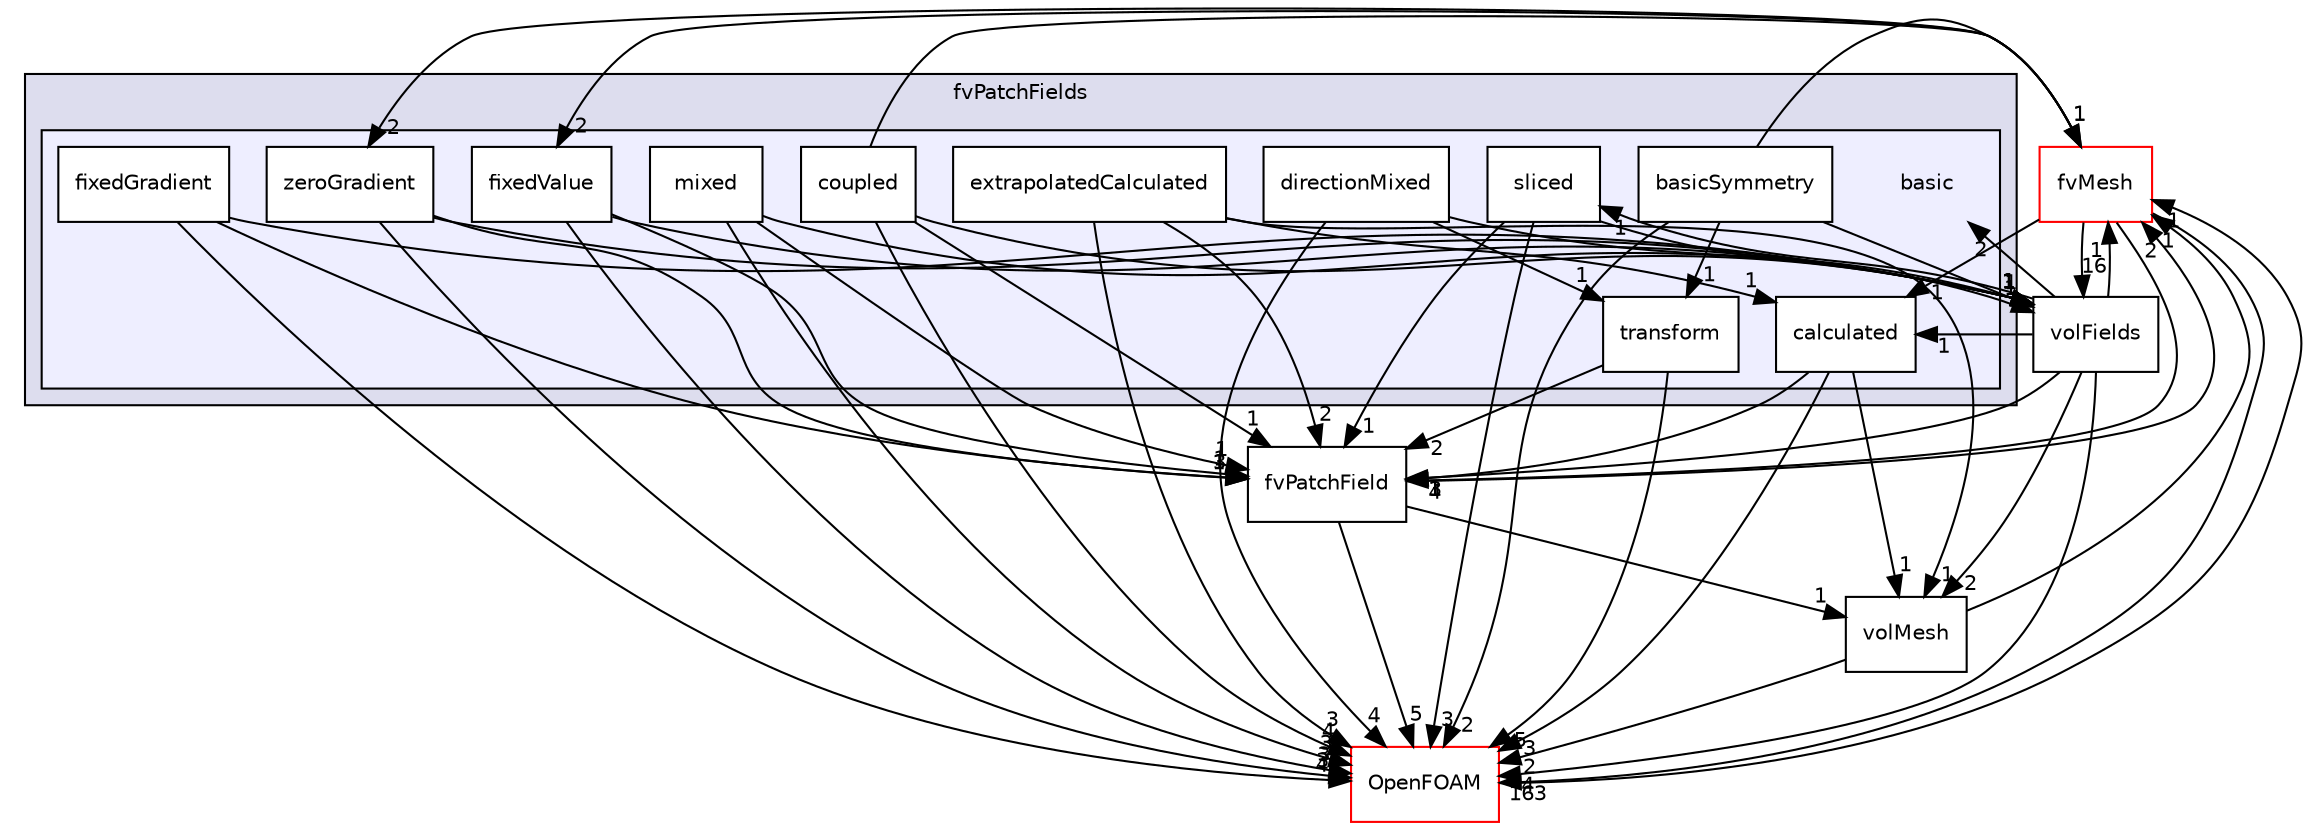 digraph "src/finiteVolume/fields/fvPatchFields/basic" {
  bgcolor=transparent;
  compound=true
  node [ fontsize="10", fontname="Helvetica"];
  edge [ labelfontsize="10", labelfontname="Helvetica"];
  subgraph clusterdir_a5850494bc77049b2a182260f0d1f703 {
    graph [ bgcolor="#ddddee", pencolor="black", label="fvPatchFields" fontname="Helvetica", fontsize="10", URL="dir_a5850494bc77049b2a182260f0d1f703.html"]
  subgraph clusterdir_546b14c9025d30bb5b92fa069dbdd82c {
    graph [ bgcolor="#eeeeff", pencolor="black", label="" URL="dir_546b14c9025d30bb5b92fa069dbdd82c.html"];
    dir_546b14c9025d30bb5b92fa069dbdd82c [shape=plaintext label="basic"];
    dir_6d4c915e8bbdb9098167fa614373fa7f [shape=box label="basicSymmetry" color="black" fillcolor="white" style="filled" URL="dir_6d4c915e8bbdb9098167fa614373fa7f.html"];
    dir_a0201b82c51fa1da75dacfe3ae38b4ae [shape=box label="calculated" color="black" fillcolor="white" style="filled" URL="dir_a0201b82c51fa1da75dacfe3ae38b4ae.html"];
    dir_08b92789dba2410395a2adfa89899a74 [shape=box label="coupled" color="black" fillcolor="white" style="filled" URL="dir_08b92789dba2410395a2adfa89899a74.html"];
    dir_19aefac0403ec26c4f1abba23987c6ec [shape=box label="directionMixed" color="black" fillcolor="white" style="filled" URL="dir_19aefac0403ec26c4f1abba23987c6ec.html"];
    dir_899dc76ada32d78c74f53590a4d2cd51 [shape=box label="extrapolatedCalculated" color="black" fillcolor="white" style="filled" URL="dir_899dc76ada32d78c74f53590a4d2cd51.html"];
    dir_e7596813ce3fe8a34bdf35b6923beb9d [shape=box label="fixedGradient" color="black" fillcolor="white" style="filled" URL="dir_e7596813ce3fe8a34bdf35b6923beb9d.html"];
    dir_b08207dba798d7588a6615c194403f6c [shape=box label="fixedValue" color="black" fillcolor="white" style="filled" URL="dir_b08207dba798d7588a6615c194403f6c.html"];
    dir_c411b072212d8e48f49763cbed7e3df9 [shape=box label="mixed" color="black" fillcolor="white" style="filled" URL="dir_c411b072212d8e48f49763cbed7e3df9.html"];
    dir_1290321db1acbd85e5fd318b9b4c1af3 [shape=box label="sliced" color="black" fillcolor="white" style="filled" URL="dir_1290321db1acbd85e5fd318b9b4c1af3.html"];
    dir_69500eee4066722e541f53a859e9d9bd [shape=box label="transform" color="black" fillcolor="white" style="filled" URL="dir_69500eee4066722e541f53a859e9d9bd.html"];
    dir_f946a054f25c963fb2e3d819dac35eee [shape=box label="zeroGradient" color="black" fillcolor="white" style="filled" URL="dir_f946a054f25c963fb2e3d819dac35eee.html"];
  }
  }
  dir_1a4209badf8dc5d7c181708103efea60 [shape=box label="volMesh" URL="dir_1a4209badf8dc5d7c181708103efea60.html"];
  dir_6b9423849569a7ee618201e7cfce9eaa [shape=box label="fvPatchField" URL="dir_6b9423849569a7ee618201e7cfce9eaa.html"];
  dir_c382fa095c9c33d8673c0dd60aaef275 [shape=box label="fvMesh" color="red" URL="dir_c382fa095c9c33d8673c0dd60aaef275.html"];
  dir_bd8bf7fa65467c460a50eacc456ce356 [shape=box label="volFields" URL="dir_bd8bf7fa65467c460a50eacc456ce356.html"];
  dir_c5473ff19b20e6ec4dfe5c310b3778a8 [shape=box label="OpenFOAM" color="red" URL="dir_c5473ff19b20e6ec4dfe5c310b3778a8.html"];
  dir_e7596813ce3fe8a34bdf35b6923beb9d->dir_6b9423849569a7ee618201e7cfce9eaa [headlabel="1", labeldistance=1.5 headhref="dir_000914_001011.html"];
  dir_e7596813ce3fe8a34bdf35b6923beb9d->dir_bd8bf7fa65467c460a50eacc456ce356 [headlabel="1", labeldistance=1.5 headhref="dir_000914_001032.html"];
  dir_e7596813ce3fe8a34bdf35b6923beb9d->dir_c5473ff19b20e6ec4dfe5c310b3778a8 [headlabel="4", labeldistance=1.5 headhref="dir_000914_001929.html"];
  dir_f946a054f25c963fb2e3d819dac35eee->dir_6b9423849569a7ee618201e7cfce9eaa [headlabel="3", labeldistance=1.5 headhref="dir_000919_001011.html"];
  dir_f946a054f25c963fb2e3d819dac35eee->dir_bd8bf7fa65467c460a50eacc456ce356 [headlabel="1", labeldistance=1.5 headhref="dir_000919_001032.html"];
  dir_f946a054f25c963fb2e3d819dac35eee->dir_c5473ff19b20e6ec4dfe5c310b3778a8 [headlabel="3", labeldistance=1.5 headhref="dir_000919_001929.html"];
  dir_1a4209badf8dc5d7c181708103efea60->dir_c382fa095c9c33d8673c0dd60aaef275 [headlabel="1", labeldistance=1.5 headhref="dir_001243_001097.html"];
  dir_1a4209badf8dc5d7c181708103efea60->dir_c5473ff19b20e6ec4dfe5c310b3778a8 [headlabel="2", labeldistance=1.5 headhref="dir_001243_001929.html"];
  dir_6b9423849569a7ee618201e7cfce9eaa->dir_1a4209badf8dc5d7c181708103efea60 [headlabel="1", labeldistance=1.5 headhref="dir_001011_001243.html"];
  dir_6b9423849569a7ee618201e7cfce9eaa->dir_c382fa095c9c33d8673c0dd60aaef275 [headlabel="2", labeldistance=1.5 headhref="dir_001011_001097.html"];
  dir_6b9423849569a7ee618201e7cfce9eaa->dir_c5473ff19b20e6ec4dfe5c310b3778a8 [headlabel="5", labeldistance=1.5 headhref="dir_001011_001929.html"];
  dir_c382fa095c9c33d8673c0dd60aaef275->dir_f946a054f25c963fb2e3d819dac35eee [headlabel="2", labeldistance=1.5 headhref="dir_001097_000919.html"];
  dir_c382fa095c9c33d8673c0dd60aaef275->dir_6b9423849569a7ee618201e7cfce9eaa [headlabel="4", labeldistance=1.5 headhref="dir_001097_001011.html"];
  dir_c382fa095c9c33d8673c0dd60aaef275->dir_bd8bf7fa65467c460a50eacc456ce356 [headlabel="16", labeldistance=1.5 headhref="dir_001097_001032.html"];
  dir_c382fa095c9c33d8673c0dd60aaef275->dir_b08207dba798d7588a6615c194403f6c [headlabel="2", labeldistance=1.5 headhref="dir_001097_000915.html"];
  dir_c382fa095c9c33d8673c0dd60aaef275->dir_c5473ff19b20e6ec4dfe5c310b3778a8 [headlabel="163", labeldistance=1.5 headhref="dir_001097_001929.html"];
  dir_c382fa095c9c33d8673c0dd60aaef275->dir_a0201b82c51fa1da75dacfe3ae38b4ae [headlabel="1", labeldistance=1.5 headhref="dir_001097_000910.html"];
  dir_bd8bf7fa65467c460a50eacc456ce356->dir_546b14c9025d30bb5b92fa069dbdd82c [headlabel="2", labeldistance=1.5 headhref="dir_001032_000908.html"];
  dir_bd8bf7fa65467c460a50eacc456ce356->dir_1a4209badf8dc5d7c181708103efea60 [headlabel="2", labeldistance=1.5 headhref="dir_001032_001243.html"];
  dir_bd8bf7fa65467c460a50eacc456ce356->dir_6b9423849569a7ee618201e7cfce9eaa [headlabel="1", labeldistance=1.5 headhref="dir_001032_001011.html"];
  dir_bd8bf7fa65467c460a50eacc456ce356->dir_c382fa095c9c33d8673c0dd60aaef275 [headlabel="1", labeldistance=1.5 headhref="dir_001032_001097.html"];
  dir_bd8bf7fa65467c460a50eacc456ce356->dir_c5473ff19b20e6ec4dfe5c310b3778a8 [headlabel="4", labeldistance=1.5 headhref="dir_001032_001929.html"];
  dir_bd8bf7fa65467c460a50eacc456ce356->dir_1290321db1acbd85e5fd318b9b4c1af3 [headlabel="1", labeldistance=1.5 headhref="dir_001032_000917.html"];
  dir_bd8bf7fa65467c460a50eacc456ce356->dir_a0201b82c51fa1da75dacfe3ae38b4ae [headlabel="1", labeldistance=1.5 headhref="dir_001032_000910.html"];
  dir_6d4c915e8bbdb9098167fa614373fa7f->dir_c382fa095c9c33d8673c0dd60aaef275 [headlabel="1", labeldistance=1.5 headhref="dir_000909_001097.html"];
  dir_6d4c915e8bbdb9098167fa614373fa7f->dir_bd8bf7fa65467c460a50eacc456ce356 [headlabel="1", labeldistance=1.5 headhref="dir_000909_001032.html"];
  dir_6d4c915e8bbdb9098167fa614373fa7f->dir_c5473ff19b20e6ec4dfe5c310b3778a8 [headlabel="2", labeldistance=1.5 headhref="dir_000909_001929.html"];
  dir_6d4c915e8bbdb9098167fa614373fa7f->dir_69500eee4066722e541f53a859e9d9bd [headlabel="1", labeldistance=1.5 headhref="dir_000909_000918.html"];
  dir_b08207dba798d7588a6615c194403f6c->dir_6b9423849569a7ee618201e7cfce9eaa [headlabel="1", labeldistance=1.5 headhref="dir_000915_001011.html"];
  dir_b08207dba798d7588a6615c194403f6c->dir_bd8bf7fa65467c460a50eacc456ce356 [headlabel="1", labeldistance=1.5 headhref="dir_000915_001032.html"];
  dir_b08207dba798d7588a6615c194403f6c->dir_c5473ff19b20e6ec4dfe5c310b3778a8 [headlabel="3", labeldistance=1.5 headhref="dir_000915_001929.html"];
  dir_c411b072212d8e48f49763cbed7e3df9->dir_6b9423849569a7ee618201e7cfce9eaa [headlabel="1", labeldistance=1.5 headhref="dir_000916_001011.html"];
  dir_c411b072212d8e48f49763cbed7e3df9->dir_bd8bf7fa65467c460a50eacc456ce356 [headlabel="1", labeldistance=1.5 headhref="dir_000916_001032.html"];
  dir_c411b072212d8e48f49763cbed7e3df9->dir_c5473ff19b20e6ec4dfe5c310b3778a8 [headlabel="3", labeldistance=1.5 headhref="dir_000916_001929.html"];
  dir_c5473ff19b20e6ec4dfe5c310b3778a8->dir_c382fa095c9c33d8673c0dd60aaef275 [headlabel="1", labeldistance=1.5 headhref="dir_001929_001097.html"];
  dir_19aefac0403ec26c4f1abba23987c6ec->dir_bd8bf7fa65467c460a50eacc456ce356 [headlabel="1", labeldistance=1.5 headhref="dir_000912_001032.html"];
  dir_19aefac0403ec26c4f1abba23987c6ec->dir_c5473ff19b20e6ec4dfe5c310b3778a8 [headlabel="4", labeldistance=1.5 headhref="dir_000912_001929.html"];
  dir_19aefac0403ec26c4f1abba23987c6ec->dir_69500eee4066722e541f53a859e9d9bd [headlabel="1", labeldistance=1.5 headhref="dir_000912_000918.html"];
  dir_1290321db1acbd85e5fd318b9b4c1af3->dir_6b9423849569a7ee618201e7cfce9eaa [headlabel="1", labeldistance=1.5 headhref="dir_000917_001011.html"];
  dir_1290321db1acbd85e5fd318b9b4c1af3->dir_bd8bf7fa65467c460a50eacc456ce356 [headlabel="1", labeldistance=1.5 headhref="dir_000917_001032.html"];
  dir_1290321db1acbd85e5fd318b9b4c1af3->dir_c5473ff19b20e6ec4dfe5c310b3778a8 [headlabel="3", labeldistance=1.5 headhref="dir_000917_001929.html"];
  dir_899dc76ada32d78c74f53590a4d2cd51->dir_1a4209badf8dc5d7c181708103efea60 [headlabel="1", labeldistance=1.5 headhref="dir_000913_001243.html"];
  dir_899dc76ada32d78c74f53590a4d2cd51->dir_6b9423849569a7ee618201e7cfce9eaa [headlabel="2", labeldistance=1.5 headhref="dir_000913_001011.html"];
  dir_899dc76ada32d78c74f53590a4d2cd51->dir_c5473ff19b20e6ec4dfe5c310b3778a8 [headlabel="3", labeldistance=1.5 headhref="dir_000913_001929.html"];
  dir_899dc76ada32d78c74f53590a4d2cd51->dir_a0201b82c51fa1da75dacfe3ae38b4ae [headlabel="1", labeldistance=1.5 headhref="dir_000913_000910.html"];
  dir_08b92789dba2410395a2adfa89899a74->dir_6b9423849569a7ee618201e7cfce9eaa [headlabel="1", labeldistance=1.5 headhref="dir_000911_001011.html"];
  dir_08b92789dba2410395a2adfa89899a74->dir_c382fa095c9c33d8673c0dd60aaef275 [headlabel="1", labeldistance=1.5 headhref="dir_000911_001097.html"];
  dir_08b92789dba2410395a2adfa89899a74->dir_bd8bf7fa65467c460a50eacc456ce356 [headlabel="1", labeldistance=1.5 headhref="dir_000911_001032.html"];
  dir_08b92789dba2410395a2adfa89899a74->dir_c5473ff19b20e6ec4dfe5c310b3778a8 [headlabel="4", labeldistance=1.5 headhref="dir_000911_001929.html"];
  dir_a0201b82c51fa1da75dacfe3ae38b4ae->dir_1a4209badf8dc5d7c181708103efea60 [headlabel="1", labeldistance=1.5 headhref="dir_000910_001243.html"];
  dir_a0201b82c51fa1da75dacfe3ae38b4ae->dir_6b9423849569a7ee618201e7cfce9eaa [headlabel="3", labeldistance=1.5 headhref="dir_000910_001011.html"];
  dir_a0201b82c51fa1da75dacfe3ae38b4ae->dir_c5473ff19b20e6ec4dfe5c310b3778a8 [headlabel="3", labeldistance=1.5 headhref="dir_000910_001929.html"];
  dir_69500eee4066722e541f53a859e9d9bd->dir_6b9423849569a7ee618201e7cfce9eaa [headlabel="2", labeldistance=1.5 headhref="dir_000918_001011.html"];
  dir_69500eee4066722e541f53a859e9d9bd->dir_c5473ff19b20e6ec4dfe5c310b3778a8 [headlabel="5", labeldistance=1.5 headhref="dir_000918_001929.html"];
}
